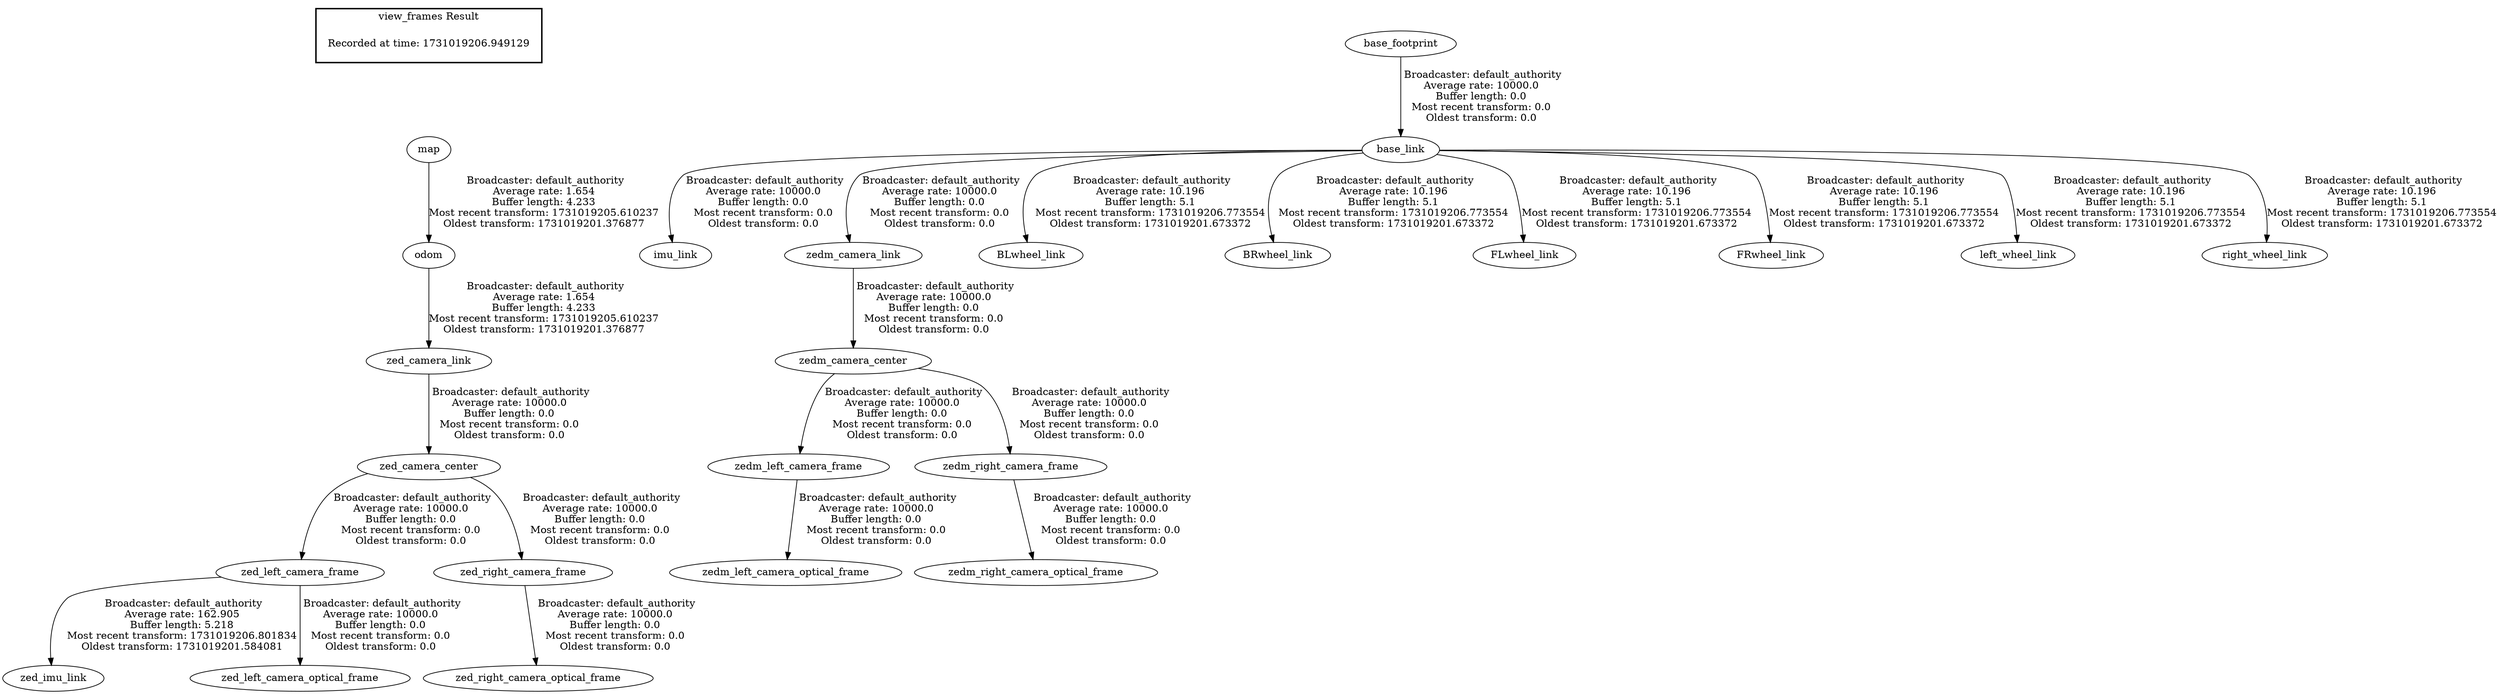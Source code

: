 digraph G {
"zed_left_camera_frame" -> "zed_imu_link"[label=" Broadcaster: default_authority\nAverage rate: 162.905\nBuffer length: 5.218\nMost recent transform: 1731019206.801834\nOldest transform: 1731019201.584081\n"];
"zed_camera_center" -> "zed_left_camera_frame"[label=" Broadcaster: default_authority\nAverage rate: 10000.0\nBuffer length: 0.0\nMost recent transform: 0.0\nOldest transform: 0.0\n"];
"base_footprint" -> "base_link"[label=" Broadcaster: default_authority\nAverage rate: 10000.0\nBuffer length: 0.0\nMost recent transform: 0.0\nOldest transform: 0.0\n"];
"base_link" -> "imu_link"[label=" Broadcaster: default_authority\nAverage rate: 10000.0\nBuffer length: 0.0\nMost recent transform: 0.0\nOldest transform: 0.0\n"];
"zedm_camera_link" -> "zedm_camera_center"[label=" Broadcaster: default_authority\nAverage rate: 10000.0\nBuffer length: 0.0\nMost recent transform: 0.0\nOldest transform: 0.0\n"];
"base_link" -> "zedm_camera_link"[label=" Broadcaster: default_authority\nAverage rate: 10000.0\nBuffer length: 0.0\nMost recent transform: 0.0\nOldest transform: 0.0\n"];
"zedm_camera_center" -> "zedm_left_camera_frame"[label=" Broadcaster: default_authority\nAverage rate: 10000.0\nBuffer length: 0.0\nMost recent transform: 0.0\nOldest transform: 0.0\n"];
"zedm_left_camera_frame" -> "zedm_left_camera_optical_frame"[label=" Broadcaster: default_authority\nAverage rate: 10000.0\nBuffer length: 0.0\nMost recent transform: 0.0\nOldest transform: 0.0\n"];
"zedm_camera_center" -> "zedm_right_camera_frame"[label=" Broadcaster: default_authority\nAverage rate: 10000.0\nBuffer length: 0.0\nMost recent transform: 0.0\nOldest transform: 0.0\n"];
"zedm_right_camera_frame" -> "zedm_right_camera_optical_frame"[label=" Broadcaster: default_authority\nAverage rate: 10000.0\nBuffer length: 0.0\nMost recent transform: 0.0\nOldest transform: 0.0\n"];
"zed_camera_link" -> "zed_camera_center"[label=" Broadcaster: default_authority\nAverage rate: 10000.0\nBuffer length: 0.0\nMost recent transform: 0.0\nOldest transform: 0.0\n"];
"odom" -> "zed_camera_link"[label=" Broadcaster: default_authority\nAverage rate: 1.654\nBuffer length: 4.233\nMost recent transform: 1731019205.610237\nOldest transform: 1731019201.376877\n"];
"zed_left_camera_frame" -> "zed_left_camera_optical_frame"[label=" Broadcaster: default_authority\nAverage rate: 10000.0\nBuffer length: 0.0\nMost recent transform: 0.0\nOldest transform: 0.0\n"];
"zed_camera_center" -> "zed_right_camera_frame"[label=" Broadcaster: default_authority\nAverage rate: 10000.0\nBuffer length: 0.0\nMost recent transform: 0.0\nOldest transform: 0.0\n"];
"zed_right_camera_frame" -> "zed_right_camera_optical_frame"[label=" Broadcaster: default_authority\nAverage rate: 10000.0\nBuffer length: 0.0\nMost recent transform: 0.0\nOldest transform: 0.0\n"];
"base_link" -> "BLwheel_link"[label=" Broadcaster: default_authority\nAverage rate: 10.196\nBuffer length: 5.1\nMost recent transform: 1731019206.773554\nOldest transform: 1731019201.673372\n"];
"base_link" -> "BRwheel_link"[label=" Broadcaster: default_authority\nAverage rate: 10.196\nBuffer length: 5.1\nMost recent transform: 1731019206.773554\nOldest transform: 1731019201.673372\n"];
"base_link" -> "FLwheel_link"[label=" Broadcaster: default_authority\nAverage rate: 10.196\nBuffer length: 5.1\nMost recent transform: 1731019206.773554\nOldest transform: 1731019201.673372\n"];
"base_link" -> "FRwheel_link"[label=" Broadcaster: default_authority\nAverage rate: 10.196\nBuffer length: 5.1\nMost recent transform: 1731019206.773554\nOldest transform: 1731019201.673372\n"];
"base_link" -> "left_wheel_link"[label=" Broadcaster: default_authority\nAverage rate: 10.196\nBuffer length: 5.1\nMost recent transform: 1731019206.773554\nOldest transform: 1731019201.673372\n"];
"base_link" -> "right_wheel_link"[label=" Broadcaster: default_authority\nAverage rate: 10.196\nBuffer length: 5.1\nMost recent transform: 1731019206.773554\nOldest transform: 1731019201.673372\n"];
"map" -> "odom"[label=" Broadcaster: default_authority\nAverage rate: 1.654\nBuffer length: 4.233\nMost recent transform: 1731019205.610237\nOldest transform: 1731019201.376877\n"];
edge [style=invis];
 subgraph cluster_legend { style=bold; color=black; label ="view_frames Result";
"Recorded at time: 1731019206.949129"[ shape=plaintext ] ;
}->"map";
}